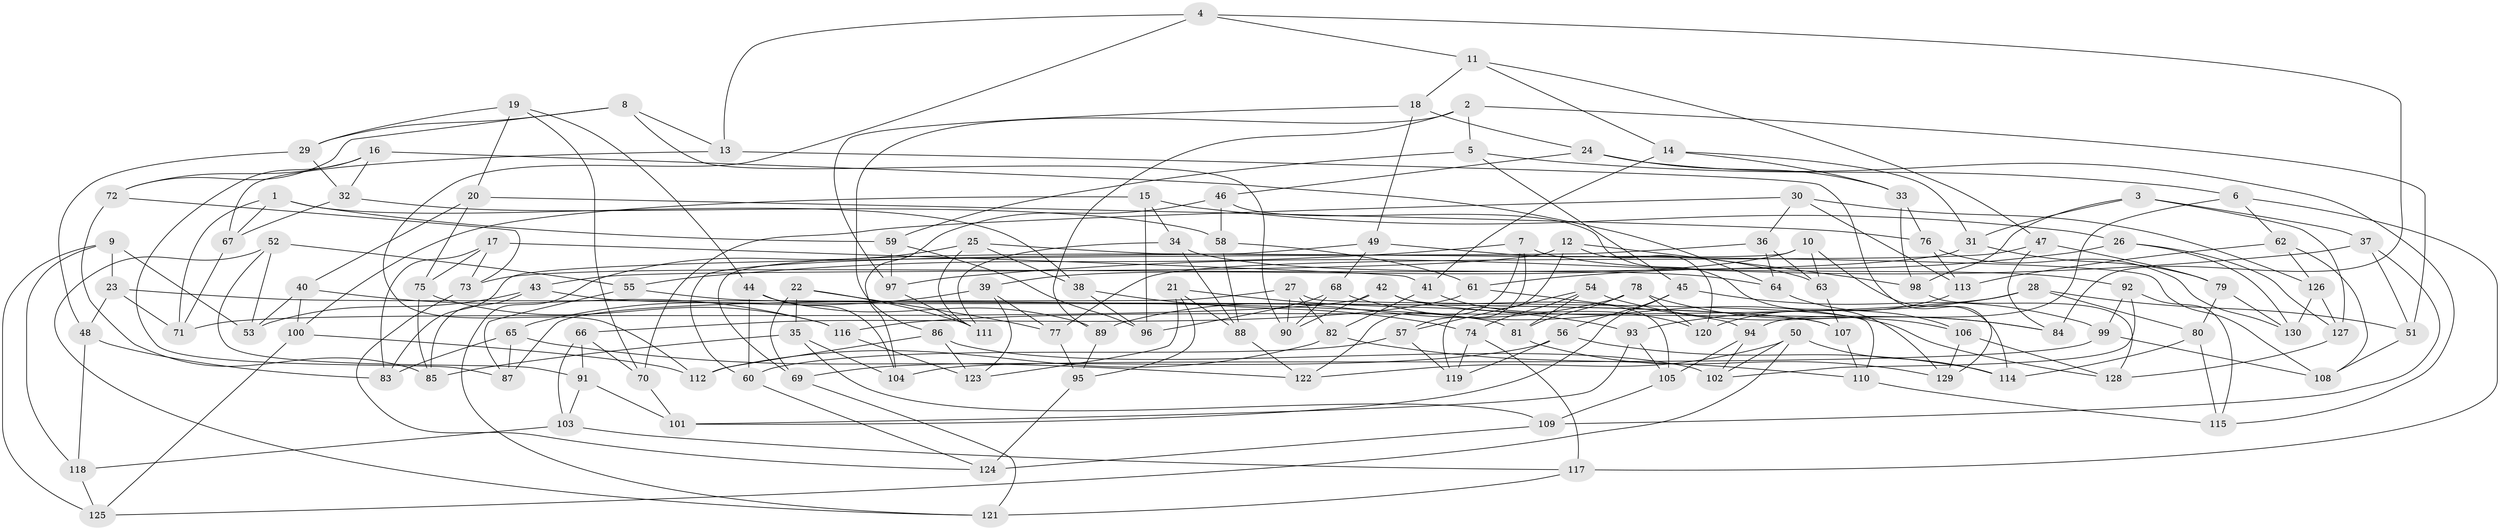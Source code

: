 // coarse degree distribution, {11: 0.057692307692307696, 6: 0.07692307692307693, 9: 0.1346153846153846, 4: 0.4423076923076923, 10: 0.09615384615384616, 12: 0.019230769230769232, 8: 0.057692307692307696, 3: 0.09615384615384616, 5: 0.019230769230769232}
// Generated by graph-tools (version 1.1) at 2025/53/03/04/25 22:53:39]
// undirected, 130 vertices, 260 edges
graph export_dot {
  node [color=gray90,style=filled];
  1;
  2;
  3;
  4;
  5;
  6;
  7;
  8;
  9;
  10;
  11;
  12;
  13;
  14;
  15;
  16;
  17;
  18;
  19;
  20;
  21;
  22;
  23;
  24;
  25;
  26;
  27;
  28;
  29;
  30;
  31;
  32;
  33;
  34;
  35;
  36;
  37;
  38;
  39;
  40;
  41;
  42;
  43;
  44;
  45;
  46;
  47;
  48;
  49;
  50;
  51;
  52;
  53;
  54;
  55;
  56;
  57;
  58;
  59;
  60;
  61;
  62;
  63;
  64;
  65;
  66;
  67;
  68;
  69;
  70;
  71;
  72;
  73;
  74;
  75;
  76;
  77;
  78;
  79;
  80;
  81;
  82;
  83;
  84;
  85;
  86;
  87;
  88;
  89;
  90;
  91;
  92;
  93;
  94;
  95;
  96;
  97;
  98;
  99;
  100;
  101;
  102;
  103;
  104;
  105;
  106;
  107;
  108;
  109;
  110;
  111;
  112;
  113;
  114;
  115;
  116;
  117;
  118;
  119;
  120;
  121;
  122;
  123;
  124;
  125;
  126;
  127;
  128;
  129;
  130;
  1 -- 71;
  1 -- 38;
  1 -- 67;
  1 -- 59;
  2 -- 86;
  2 -- 51;
  2 -- 5;
  2 -- 89;
  3 -- 37;
  3 -- 31;
  3 -- 98;
  3 -- 127;
  4 -- 112;
  4 -- 11;
  4 -- 84;
  4 -- 13;
  5 -- 6;
  5 -- 45;
  5 -- 59;
  6 -- 117;
  6 -- 62;
  6 -- 94;
  7 -- 122;
  7 -- 92;
  7 -- 55;
  7 -- 57;
  8 -- 72;
  8 -- 13;
  8 -- 29;
  8 -- 90;
  9 -- 53;
  9 -- 125;
  9 -- 23;
  9 -- 118;
  10 -- 114;
  10 -- 39;
  10 -- 69;
  10 -- 63;
  11 -- 47;
  11 -- 14;
  11 -- 18;
  12 -- 98;
  12 -- 120;
  12 -- 119;
  12 -- 43;
  13 -- 67;
  13 -- 129;
  14 -- 33;
  14 -- 41;
  14 -- 31;
  15 -- 100;
  15 -- 96;
  15 -- 26;
  15 -- 34;
  16 -- 87;
  16 -- 32;
  16 -- 72;
  16 -- 64;
  17 -- 83;
  17 -- 75;
  17 -- 73;
  17 -- 41;
  18 -- 24;
  18 -- 49;
  18 -- 97;
  19 -- 20;
  19 -- 70;
  19 -- 44;
  19 -- 29;
  20 -- 75;
  20 -- 40;
  20 -- 76;
  21 -- 88;
  21 -- 95;
  21 -- 93;
  21 -- 123;
  22 -- 35;
  22 -- 77;
  22 -- 111;
  22 -- 69;
  23 -- 71;
  23 -- 48;
  23 -- 81;
  24 -- 46;
  24 -- 115;
  24 -- 33;
  25 -- 108;
  25 -- 121;
  25 -- 38;
  25 -- 111;
  26 -- 130;
  26 -- 127;
  26 -- 61;
  27 -- 87;
  27 -- 90;
  27 -- 110;
  27 -- 82;
  28 -- 93;
  28 -- 80;
  28 -- 116;
  28 -- 51;
  29 -- 32;
  29 -- 48;
  30 -- 126;
  30 -- 113;
  30 -- 70;
  30 -- 36;
  31 -- 79;
  31 -- 73;
  32 -- 58;
  32 -- 67;
  33 -- 76;
  33 -- 98;
  34 -- 111;
  34 -- 88;
  34 -- 64;
  35 -- 104;
  35 -- 109;
  35 -- 85;
  36 -- 83;
  36 -- 63;
  36 -- 64;
  37 -- 97;
  37 -- 51;
  37 -- 109;
  38 -- 96;
  38 -- 74;
  39 -- 77;
  39 -- 65;
  39 -- 123;
  40 -- 53;
  40 -- 100;
  40 -- 116;
  41 -- 82;
  41 -- 120;
  42 -- 105;
  42 -- 106;
  42 -- 71;
  42 -- 90;
  43 -- 107;
  43 -- 53;
  43 -- 85;
  44 -- 60;
  44 -- 89;
  44 -- 104;
  45 -- 56;
  45 -- 101;
  45 -- 99;
  46 -- 58;
  46 -- 104;
  46 -- 129;
  47 -- 79;
  47 -- 77;
  47 -- 84;
  48 -- 118;
  48 -- 83;
  49 -- 68;
  49 -- 60;
  49 -- 63;
  50 -- 102;
  50 -- 122;
  50 -- 125;
  50 -- 114;
  51 -- 108;
  52 -- 55;
  52 -- 121;
  52 -- 91;
  52 -- 53;
  54 -- 57;
  54 -- 84;
  54 -- 74;
  54 -- 81;
  55 -- 87;
  55 -- 107;
  56 -- 119;
  56 -- 114;
  56 -- 69;
  57 -- 119;
  57 -- 60;
  58 -- 61;
  58 -- 88;
  59 -- 97;
  59 -- 96;
  60 -- 124;
  61 -- 66;
  61 -- 94;
  62 -- 113;
  62 -- 108;
  62 -- 126;
  63 -- 107;
  64 -- 106;
  65 -- 87;
  65 -- 83;
  65 -- 122;
  66 -- 103;
  66 -- 70;
  66 -- 91;
  67 -- 71;
  68 -- 128;
  68 -- 90;
  68 -- 96;
  69 -- 121;
  70 -- 101;
  72 -- 85;
  72 -- 73;
  73 -- 124;
  74 -- 117;
  74 -- 119;
  75 -- 116;
  75 -- 85;
  76 -- 130;
  76 -- 113;
  77 -- 95;
  78 -- 89;
  78 -- 120;
  78 -- 81;
  78 -- 84;
  79 -- 80;
  79 -- 130;
  80 -- 115;
  80 -- 114;
  81 -- 129;
  82 -- 112;
  82 -- 110;
  86 -- 123;
  86 -- 112;
  86 -- 102;
  88 -- 122;
  89 -- 95;
  91 -- 101;
  91 -- 103;
  92 -- 115;
  92 -- 102;
  92 -- 99;
  93 -- 105;
  93 -- 101;
  94 -- 105;
  94 -- 102;
  95 -- 124;
  97 -- 111;
  98 -- 128;
  99 -- 108;
  99 -- 104;
  100 -- 125;
  100 -- 112;
  103 -- 118;
  103 -- 117;
  105 -- 109;
  106 -- 129;
  106 -- 128;
  107 -- 110;
  109 -- 124;
  110 -- 115;
  113 -- 120;
  116 -- 123;
  117 -- 121;
  118 -- 125;
  126 -- 127;
  126 -- 130;
  127 -- 128;
}
